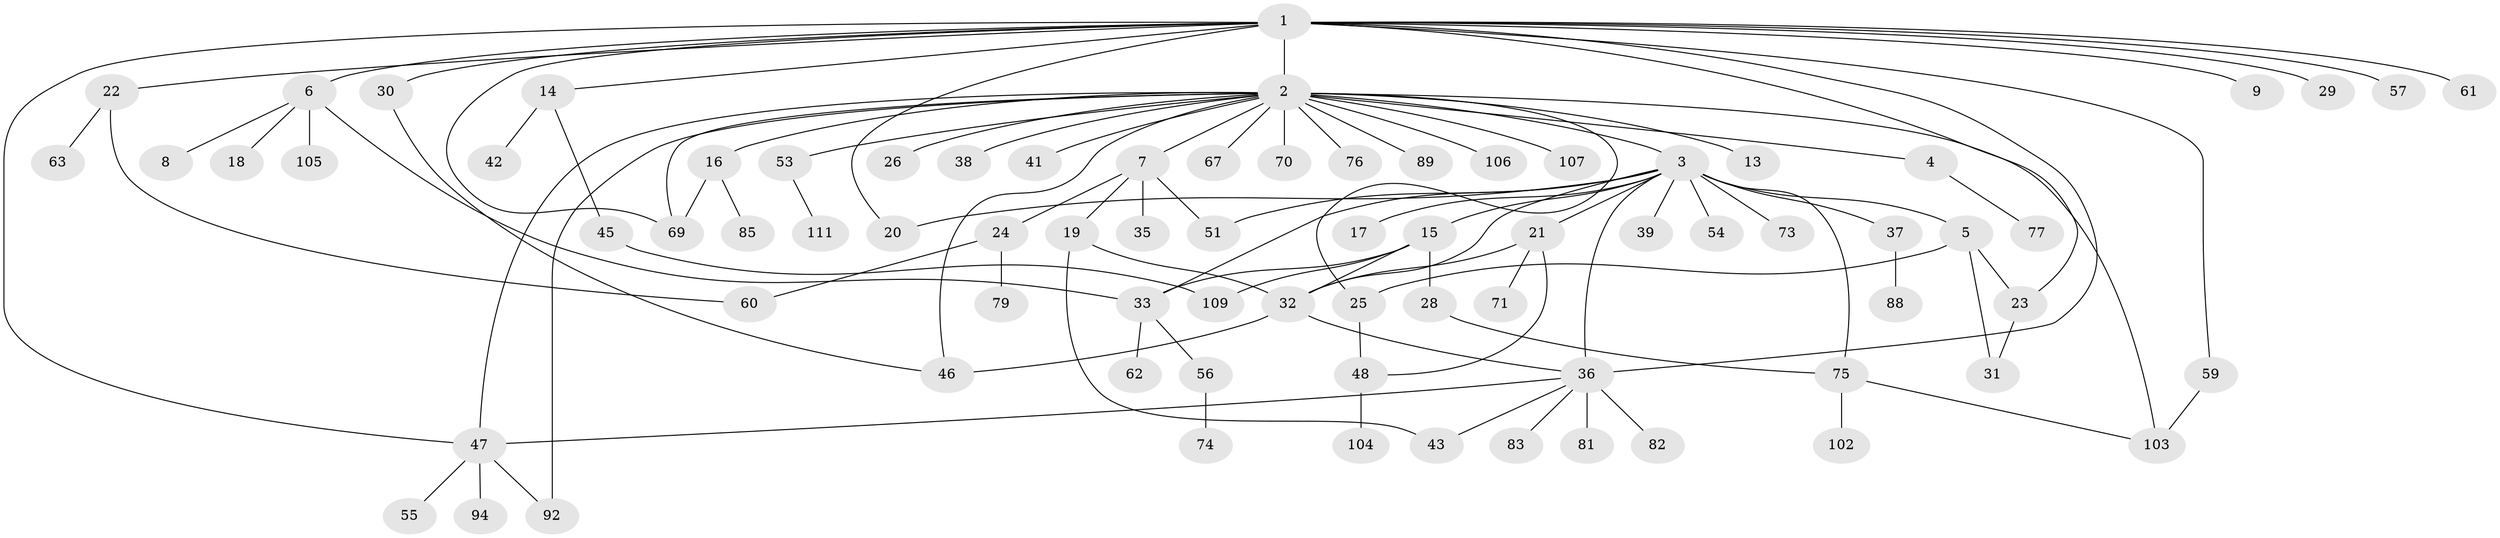 // Generated by graph-tools (version 1.1) at 2025/23/03/03/25 07:23:52]
// undirected, 78 vertices, 103 edges
graph export_dot {
graph [start="1"]
  node [color=gray90,style=filled];
  1 [super="+12"];
  2 [super="+10"];
  3 [super="+11"];
  4 [super="+108"];
  5 [super="+64"];
  6 [super="+44"];
  7 [super="+93"];
  8;
  9;
  13;
  14 [super="+27"];
  15 [super="+68"];
  16 [super="+91"];
  17;
  18 [super="+34"];
  19;
  20;
  21 [super="+49"];
  22;
  23;
  24 [super="+50"];
  25;
  26;
  28 [super="+52"];
  29;
  30 [super="+97"];
  31 [super="+95"];
  32 [super="+87"];
  33 [super="+72"];
  35;
  36 [super="+65"];
  37 [super="+40"];
  38;
  39;
  41;
  42;
  43 [super="+98"];
  45;
  46 [super="+66"];
  47 [super="+58"];
  48 [super="+78"];
  51;
  53 [super="+84"];
  54 [super="+99"];
  55;
  56 [super="+100"];
  57 [super="+86"];
  59;
  60 [super="+90"];
  61;
  62;
  63 [super="+80"];
  67;
  69;
  70;
  71;
  73;
  74;
  75;
  76;
  77 [super="+96"];
  79;
  81;
  82;
  83;
  85;
  88;
  89;
  92 [super="+101"];
  94;
  102;
  103;
  104;
  105;
  106;
  107;
  109 [super="+110"];
  111;
  1 -- 2 [weight=2];
  1 -- 6;
  1 -- 9;
  1 -- 20;
  1 -- 22;
  1 -- 23;
  1 -- 29;
  1 -- 30;
  1 -- 36 [weight=2];
  1 -- 57;
  1 -- 59;
  1 -- 61;
  1 -- 69;
  1 -- 14;
  1 -- 47;
  2 -- 3 [weight=2];
  2 -- 4;
  2 -- 7;
  2 -- 16;
  2 -- 25;
  2 -- 26;
  2 -- 41;
  2 -- 46;
  2 -- 47;
  2 -- 53;
  2 -- 69;
  2 -- 70;
  2 -- 89;
  2 -- 92;
  2 -- 103;
  2 -- 107;
  2 -- 67;
  2 -- 38;
  2 -- 106;
  2 -- 76;
  2 -- 13;
  3 -- 5;
  3 -- 17;
  3 -- 20;
  3 -- 21;
  3 -- 32;
  3 -- 33;
  3 -- 37;
  3 -- 39;
  3 -- 51;
  3 -- 54;
  3 -- 73;
  3 -- 75;
  3 -- 15;
  3 -- 36;
  4 -- 77;
  5 -- 23;
  5 -- 25;
  5 -- 31;
  6 -- 8;
  6 -- 18;
  6 -- 105;
  6 -- 33;
  7 -- 19;
  7 -- 24;
  7 -- 35;
  7 -- 51;
  14 -- 42;
  14 -- 45;
  15 -- 28;
  15 -- 32;
  15 -- 33;
  15 -- 109;
  16 -- 69;
  16 -- 85;
  19 -- 43;
  19 -- 32;
  21 -- 48;
  21 -- 71;
  21 -- 32;
  22 -- 60;
  22 -- 63;
  23 -- 31;
  24 -- 79;
  24 -- 60;
  25 -- 48;
  28 -- 75;
  30 -- 46;
  32 -- 46;
  32 -- 36;
  33 -- 56;
  33 -- 62;
  36 -- 43;
  36 -- 47;
  36 -- 81;
  36 -- 82;
  36 -- 83;
  37 -- 88;
  45 -- 109;
  47 -- 55;
  47 -- 94;
  47 -- 92;
  48 -- 104;
  53 -- 111;
  56 -- 74;
  59 -- 103;
  75 -- 102;
  75 -- 103;
}
